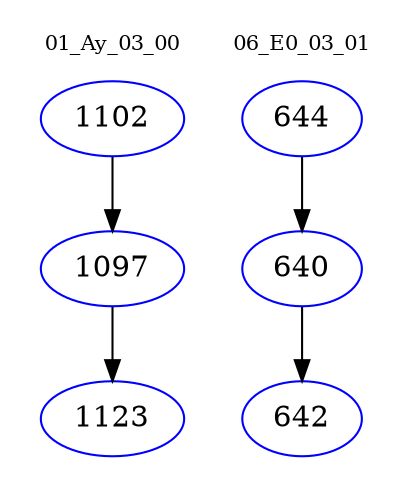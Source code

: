 digraph{
subgraph cluster_0 {
color = white
label = "01_Ay_03_00";
fontsize=10;
T0_1102 [label="1102", color="blue"]
T0_1102 -> T0_1097 [color="black"]
T0_1097 [label="1097", color="blue"]
T0_1097 -> T0_1123 [color="black"]
T0_1123 [label="1123", color="blue"]
}
subgraph cluster_1 {
color = white
label = "06_E0_03_01";
fontsize=10;
T1_644 [label="644", color="blue"]
T1_644 -> T1_640 [color="black"]
T1_640 [label="640", color="blue"]
T1_640 -> T1_642 [color="black"]
T1_642 [label="642", color="blue"]
}
}
